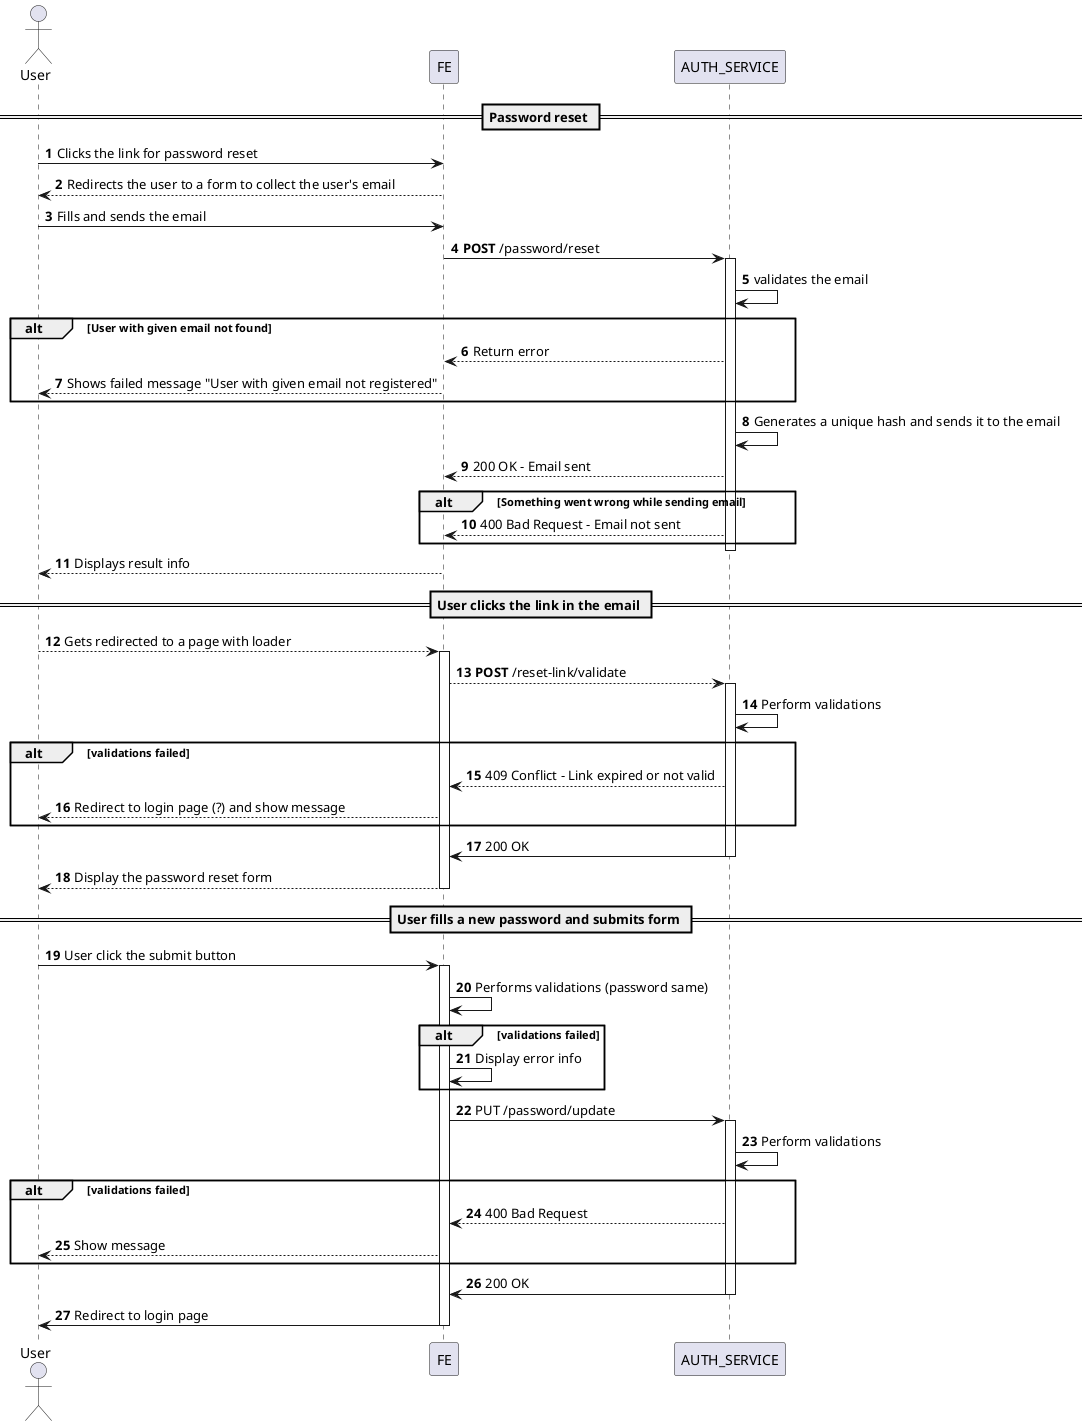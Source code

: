 @startuml
'https://plantuml.com/sequence-diagram

autonumber
== Password reset ==
actor User as User
    User -> FE: Clicks the link for password reset
    return Redirects the user to a form to collect the user's email

    User -> FE: Fills and sends the email
    FE -> AUTH_SERVICE: **POST** /password/reset
    activate AUTH_SERVICE
        AUTH_SERVICE -> AUTH_SERVICE: validates the email
        alt User with given email not found
                FE <-- AUTH_SERVICE: Return error
                User <-- FE: Shows failed message "User with given email not registered"
        end

        AUTH_SERVICE -> AUTH_SERVICE: Generates a unique hash and sends it to the email
        FE <-- AUTH_SERVICE: 200 OK - Email sent

        alt Something went wrong while sending email
            AUTH_SERVICE --> FE: 400 Bad Request - Email not sent
        end

deactivate AUTH_SERVICE
FE --> User: Displays result info

== User clicks the link in the email ==
User --> FE: Gets redirected to a page with loader
activate FE
    FE --> AUTH_SERVICE: **POST** /reset-link/validate
    activate AUTH_SERVICE
    AUTH_SERVICE -> AUTH_SERVICE: Perform validations
    alt validations failed
        AUTH_SERVICE --> FE: 409 Conflict - Link expired or not valid
        FE --> User: Redirect to login page (?) and show message
    end
    AUTH_SERVICE -> FE: 200 OK
    deactivate AUTH_SERVICE
    FE --> User: Display the password reset form
deactivate FE

== User fills a new password and submits form ==
User -> FE: User click the submit button
activate FE
FE -> FE: Performs validations (password same)
alt validations failed
    FE -> FE: Display error info
end
FE -> AUTH_SERVICE: PUT /password/update
activate AUTH_SERVICE
AUTH_SERVICE -> AUTH_SERVICE: Perform validations
    alt validations failed
        AUTH_SERVICE --> FE: 400 Bad Request
        FE --> User: Show message
    end
AUTH_SERVICE -> FE: 200 OK
deactivate AUTH_SERVICE
FE -> User: Redirect to login page
deactivate FE
@enduml